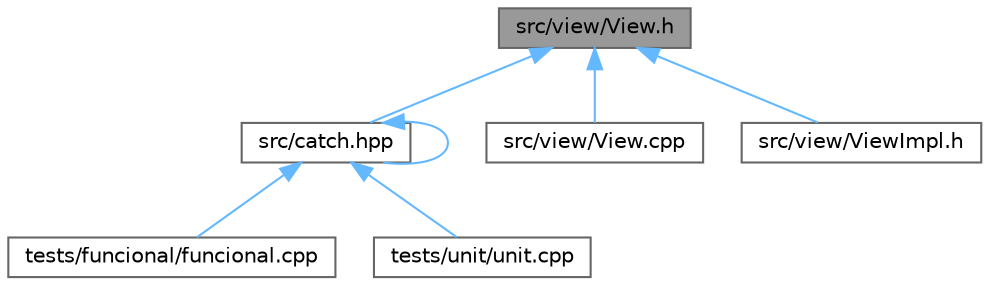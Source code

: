 digraph "src/view/View.h"
{
 // LATEX_PDF_SIZE
  bgcolor="transparent";
  edge [fontname=Helvetica,fontsize=10,labelfontname=Helvetica,labelfontsize=10];
  node [fontname=Helvetica,fontsize=10,shape=box,height=0.2,width=0.4];
  Node1 [id="Node000001",label="src/view/View.h",height=0.2,width=0.4,color="gray40", fillcolor="grey60", style="filled", fontcolor="black",tooltip=" "];
  Node1 -> Node2 [id="edge1_Node000001_Node000002",dir="back",color="steelblue1",style="solid",tooltip=" "];
  Node2 [id="Node000002",label="src/catch.hpp",height=0.2,width=0.4,color="grey40", fillcolor="white", style="filled",URL="$catch_8hpp.html",tooltip=" "];
  Node2 -> Node2 [id="edge2_Node000002_Node000002",dir="back",color="steelblue1",style="solid",tooltip=" "];
  Node2 -> Node3 [id="edge3_Node000002_Node000003",dir="back",color="steelblue1",style="solid",tooltip=" "];
  Node3 [id="Node000003",label="tests/funcional/funcional.cpp",height=0.2,width=0.4,color="grey40", fillcolor="white", style="filled",URL="$funcional_8cpp.html",tooltip=" "];
  Node2 -> Node4 [id="edge4_Node000002_Node000004",dir="back",color="steelblue1",style="solid",tooltip=" "];
  Node4 [id="Node000004",label="tests/unit/unit.cpp",height=0.2,width=0.4,color="grey40", fillcolor="white", style="filled",URL="$unit_8cpp.html",tooltip=" "];
  Node1 -> Node5 [id="edge5_Node000001_Node000005",dir="back",color="steelblue1",style="solid",tooltip=" "];
  Node5 [id="Node000005",label="src/view/View.cpp",height=0.2,width=0.4,color="grey40", fillcolor="white", style="filled",URL="$_view_8cpp.html",tooltip=" "];
  Node1 -> Node6 [id="edge6_Node000001_Node000006",dir="back",color="steelblue1",style="solid",tooltip=" "];
  Node6 [id="Node000006",label="src/view/ViewImpl.h",height=0.2,width=0.4,color="grey40", fillcolor="white", style="filled",URL="$_view_impl_8h.html",tooltip=" "];
}
